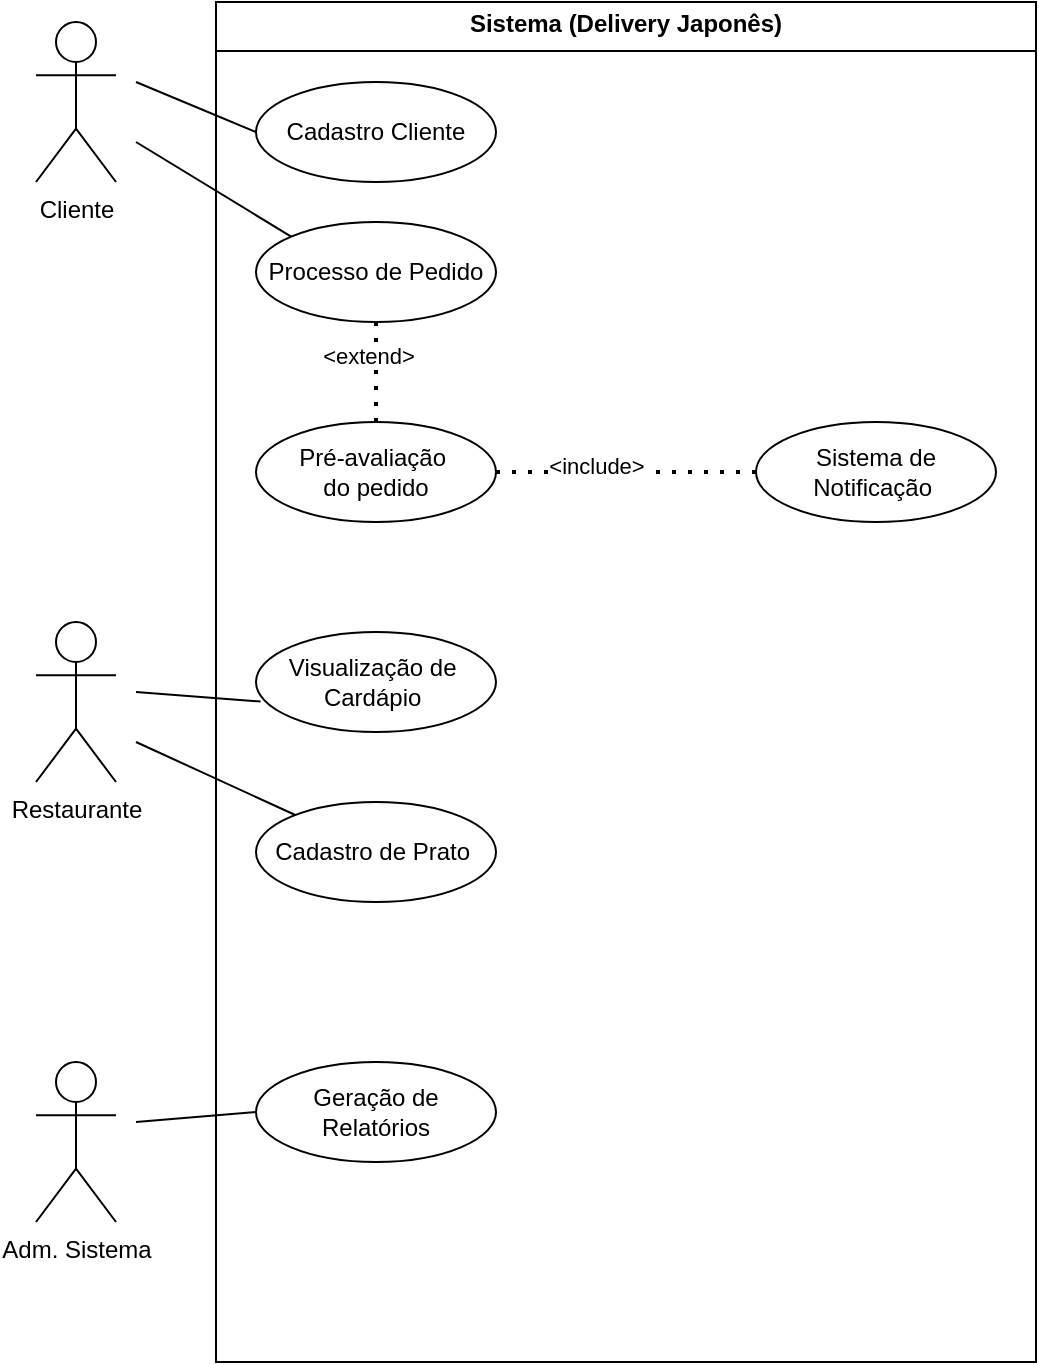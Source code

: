 <mxfile version="24.7.13">
  <diagram name="Página-1" id="tI3yg3SDbBL2fqN9Itgj">
    <mxGraphModel dx="1255" dy="715" grid="1" gridSize="10" guides="1" tooltips="1" connect="1" arrows="1" fold="1" page="1" pageScale="1" pageWidth="827" pageHeight="1169" math="0" shadow="0">
      <root>
        <mxCell id="0" />
        <mxCell id="1" parent="0" />
        <mxCell id="W2e0kZhViUG2DmY4Y82r-10" value="Restaurante" style="shape=umlActor;verticalLabelPosition=bottom;verticalAlign=top;html=1;" vertex="1" parent="1">
          <mxGeometry x="70" y="340" width="40" height="80" as="geometry" />
        </mxCell>
        <mxCell id="W2e0kZhViUG2DmY4Y82r-11" value="Cliente&lt;div&gt;&lt;br&gt;&lt;/div&gt;" style="shape=umlActor;verticalLabelPosition=bottom;verticalAlign=top;html=1;" vertex="1" parent="1">
          <mxGeometry x="70" y="40" width="40" height="80" as="geometry" />
        </mxCell>
        <mxCell id="W2e0kZhViUG2DmY4Y82r-14" value="&lt;div&gt;Adm. Sistema&lt;/div&gt;&lt;div&gt;&lt;br&gt;&lt;/div&gt;" style="shape=umlActor;verticalLabelPosition=bottom;verticalAlign=top;html=1;" vertex="1" parent="1">
          <mxGeometry x="70" y="560" width="40" height="80" as="geometry" />
        </mxCell>
        <mxCell id="W2e0kZhViUG2DmY4Y82r-18" value="&lt;p style=&quot;margin:0px;margin-top:4px;text-align:center;&quot;&gt;&lt;b&gt;Sistema (Delivery Japonês)&lt;/b&gt;&lt;/p&gt;&lt;hr size=&quot;1&quot; style=&quot;border-style:solid;&quot;&gt;&lt;div style=&quot;height:2px;&quot;&gt;&lt;/div&gt;" style="verticalAlign=top;align=left;overflow=fill;html=1;whiteSpace=wrap;" vertex="1" parent="1">
          <mxGeometry x="160" y="30" width="410" height="680" as="geometry" />
        </mxCell>
        <mxCell id="W2e0kZhViUG2DmY4Y82r-19" value="Cadastro Cliente" style="ellipse;whiteSpace=wrap;html=1;" vertex="1" parent="1">
          <mxGeometry x="180" y="70" width="120" height="50" as="geometry" />
        </mxCell>
        <mxCell id="W2e0kZhViUG2DmY4Y82r-22" value="" style="line;strokeWidth=1;fillColor=none;align=left;verticalAlign=middle;spacingTop=-1;spacingLeft=3;spacingRight=3;rotatable=0;labelPosition=right;points=[];portConstraint=eastwest;strokeColor=inherit;" vertex="1" parent="1">
          <mxGeometry x="330" y="270" width="40" as="geometry" />
        </mxCell>
        <mxCell id="W2e0kZhViUG2DmY4Y82r-26" value="" style="endArrow=none;html=1;rounded=0;entryX=0;entryY=0.5;entryDx=0;entryDy=0;" edge="1" parent="1" target="W2e0kZhViUG2DmY4Y82r-19">
          <mxGeometry width="50" height="50" relative="1" as="geometry">
            <mxPoint x="120" y="70" as="sourcePoint" />
            <mxPoint x="170" y="145" as="targetPoint" />
          </mxGeometry>
        </mxCell>
        <mxCell id="W2e0kZhViUG2DmY4Y82r-30" value="Processo de Pedido" style="ellipse;whiteSpace=wrap;html=1;" vertex="1" parent="1">
          <mxGeometry x="180" y="140" width="120" height="50" as="geometry" />
        </mxCell>
        <mxCell id="W2e0kZhViUG2DmY4Y82r-32" value="Pré-avaliação&amp;nbsp;&lt;div&gt;do pedido&lt;/div&gt;" style="ellipse;whiteSpace=wrap;html=1;" vertex="1" parent="1">
          <mxGeometry x="180" y="240" width="120" height="50" as="geometry" />
        </mxCell>
        <mxCell id="W2e0kZhViUG2DmY4Y82r-38" value="" style="endArrow=none;dashed=1;html=1;dashPattern=1 3;strokeWidth=2;rounded=0;exitX=0.5;exitY=0;exitDx=0;exitDy=0;" edge="1" parent="1" source="W2e0kZhViUG2DmY4Y82r-32" target="W2e0kZhViUG2DmY4Y82r-30">
          <mxGeometry width="50" height="50" relative="1" as="geometry">
            <mxPoint x="269" y="240" as="sourcePoint" />
            <mxPoint x="269" y="220" as="targetPoint" />
          </mxGeometry>
        </mxCell>
        <mxCell id="W2e0kZhViUG2DmY4Y82r-52" value="&amp;lt;extend&amp;gt;" style="edgeLabel;html=1;align=center;verticalAlign=middle;resizable=0;points=[];" vertex="1" connectable="0" parent="W2e0kZhViUG2DmY4Y82r-38">
          <mxGeometry x="0.314" y="4" relative="1" as="geometry">
            <mxPoint as="offset" />
          </mxGeometry>
        </mxCell>
        <mxCell id="W2e0kZhViUG2DmY4Y82r-39" value="Sistema de Notificação&amp;nbsp;" style="ellipse;whiteSpace=wrap;html=1;" vertex="1" parent="1">
          <mxGeometry x="430" y="240" width="120" height="50" as="geometry" />
        </mxCell>
        <mxCell id="W2e0kZhViUG2DmY4Y82r-41" value="" style="endArrow=none;dashed=1;html=1;dashPattern=1 3;strokeWidth=2;rounded=0;entryX=0;entryY=0.5;entryDx=0;entryDy=0;" edge="1" parent="1" source="W2e0kZhViUG2DmY4Y82r-32" target="W2e0kZhViUG2DmY4Y82r-39">
          <mxGeometry width="50" height="50" relative="1" as="geometry">
            <mxPoint x="340" y="295" as="sourcePoint" />
            <mxPoint x="390" y="245" as="targetPoint" />
          </mxGeometry>
        </mxCell>
        <mxCell id="W2e0kZhViUG2DmY4Y82r-50" value="&amp;lt;include&amp;gt;" style="edgeLabel;html=1;align=center;verticalAlign=middle;resizable=0;points=[];" vertex="1" connectable="0" parent="W2e0kZhViUG2DmY4Y82r-41">
          <mxGeometry x="-0.242" y="3" relative="1" as="geometry">
            <mxPoint as="offset" />
          </mxGeometry>
        </mxCell>
        <mxCell id="W2e0kZhViUG2DmY4Y82r-43" value="Visualização de&amp;nbsp;&lt;div&gt;Cardápio&amp;nbsp;&lt;/div&gt;" style="ellipse;whiteSpace=wrap;html=1;" vertex="1" parent="1">
          <mxGeometry x="180" y="345" width="120" height="50" as="geometry" />
        </mxCell>
        <mxCell id="W2e0kZhViUG2DmY4Y82r-44" value="" style="endArrow=none;html=1;rounded=0;entryX=0.019;entryY=0.696;entryDx=0;entryDy=0;entryPerimeter=0;" edge="1" parent="1" target="W2e0kZhViUG2DmY4Y82r-43">
          <mxGeometry width="50" height="50" relative="1" as="geometry">
            <mxPoint x="120" y="375" as="sourcePoint" />
            <mxPoint x="201" y="368" as="targetPoint" />
          </mxGeometry>
        </mxCell>
        <mxCell id="W2e0kZhViUG2DmY4Y82r-45" value="Cadastro de Prato&amp;nbsp;" style="ellipse;whiteSpace=wrap;html=1;" vertex="1" parent="1">
          <mxGeometry x="180" y="430" width="120" height="50" as="geometry" />
        </mxCell>
        <mxCell id="W2e0kZhViUG2DmY4Y82r-46" value="" style="endArrow=none;html=1;rounded=0;" edge="1" parent="1" target="W2e0kZhViUG2DmY4Y82r-45">
          <mxGeometry width="50" height="50" relative="1" as="geometry">
            <mxPoint x="120" y="400" as="sourcePoint" />
            <mxPoint x="200" y="460" as="targetPoint" />
          </mxGeometry>
        </mxCell>
        <mxCell id="W2e0kZhViUG2DmY4Y82r-47" value="Geração de Relatórios" style="ellipse;whiteSpace=wrap;html=1;" vertex="1" parent="1">
          <mxGeometry x="180" y="560" width="120" height="50" as="geometry" />
        </mxCell>
        <mxCell id="W2e0kZhViUG2DmY4Y82r-48" value="" style="endArrow=none;html=1;rounded=0;entryX=0;entryY=0.5;entryDx=0;entryDy=0;" edge="1" parent="1" target="W2e0kZhViUG2DmY4Y82r-47">
          <mxGeometry width="50" height="50" relative="1" as="geometry">
            <mxPoint x="120" y="590" as="sourcePoint" />
            <mxPoint x="180" y="580" as="targetPoint" />
          </mxGeometry>
        </mxCell>
        <mxCell id="W2e0kZhViUG2DmY4Y82r-49" value="" style="endArrow=none;html=1;rounded=0;entryX=0;entryY=0;entryDx=0;entryDy=0;" edge="1" parent="1" target="W2e0kZhViUG2DmY4Y82r-30">
          <mxGeometry width="50" height="50" relative="1" as="geometry">
            <mxPoint x="120" y="100" as="sourcePoint" />
            <mxPoint x="170" y="120" as="targetPoint" />
          </mxGeometry>
        </mxCell>
      </root>
    </mxGraphModel>
  </diagram>
</mxfile>
